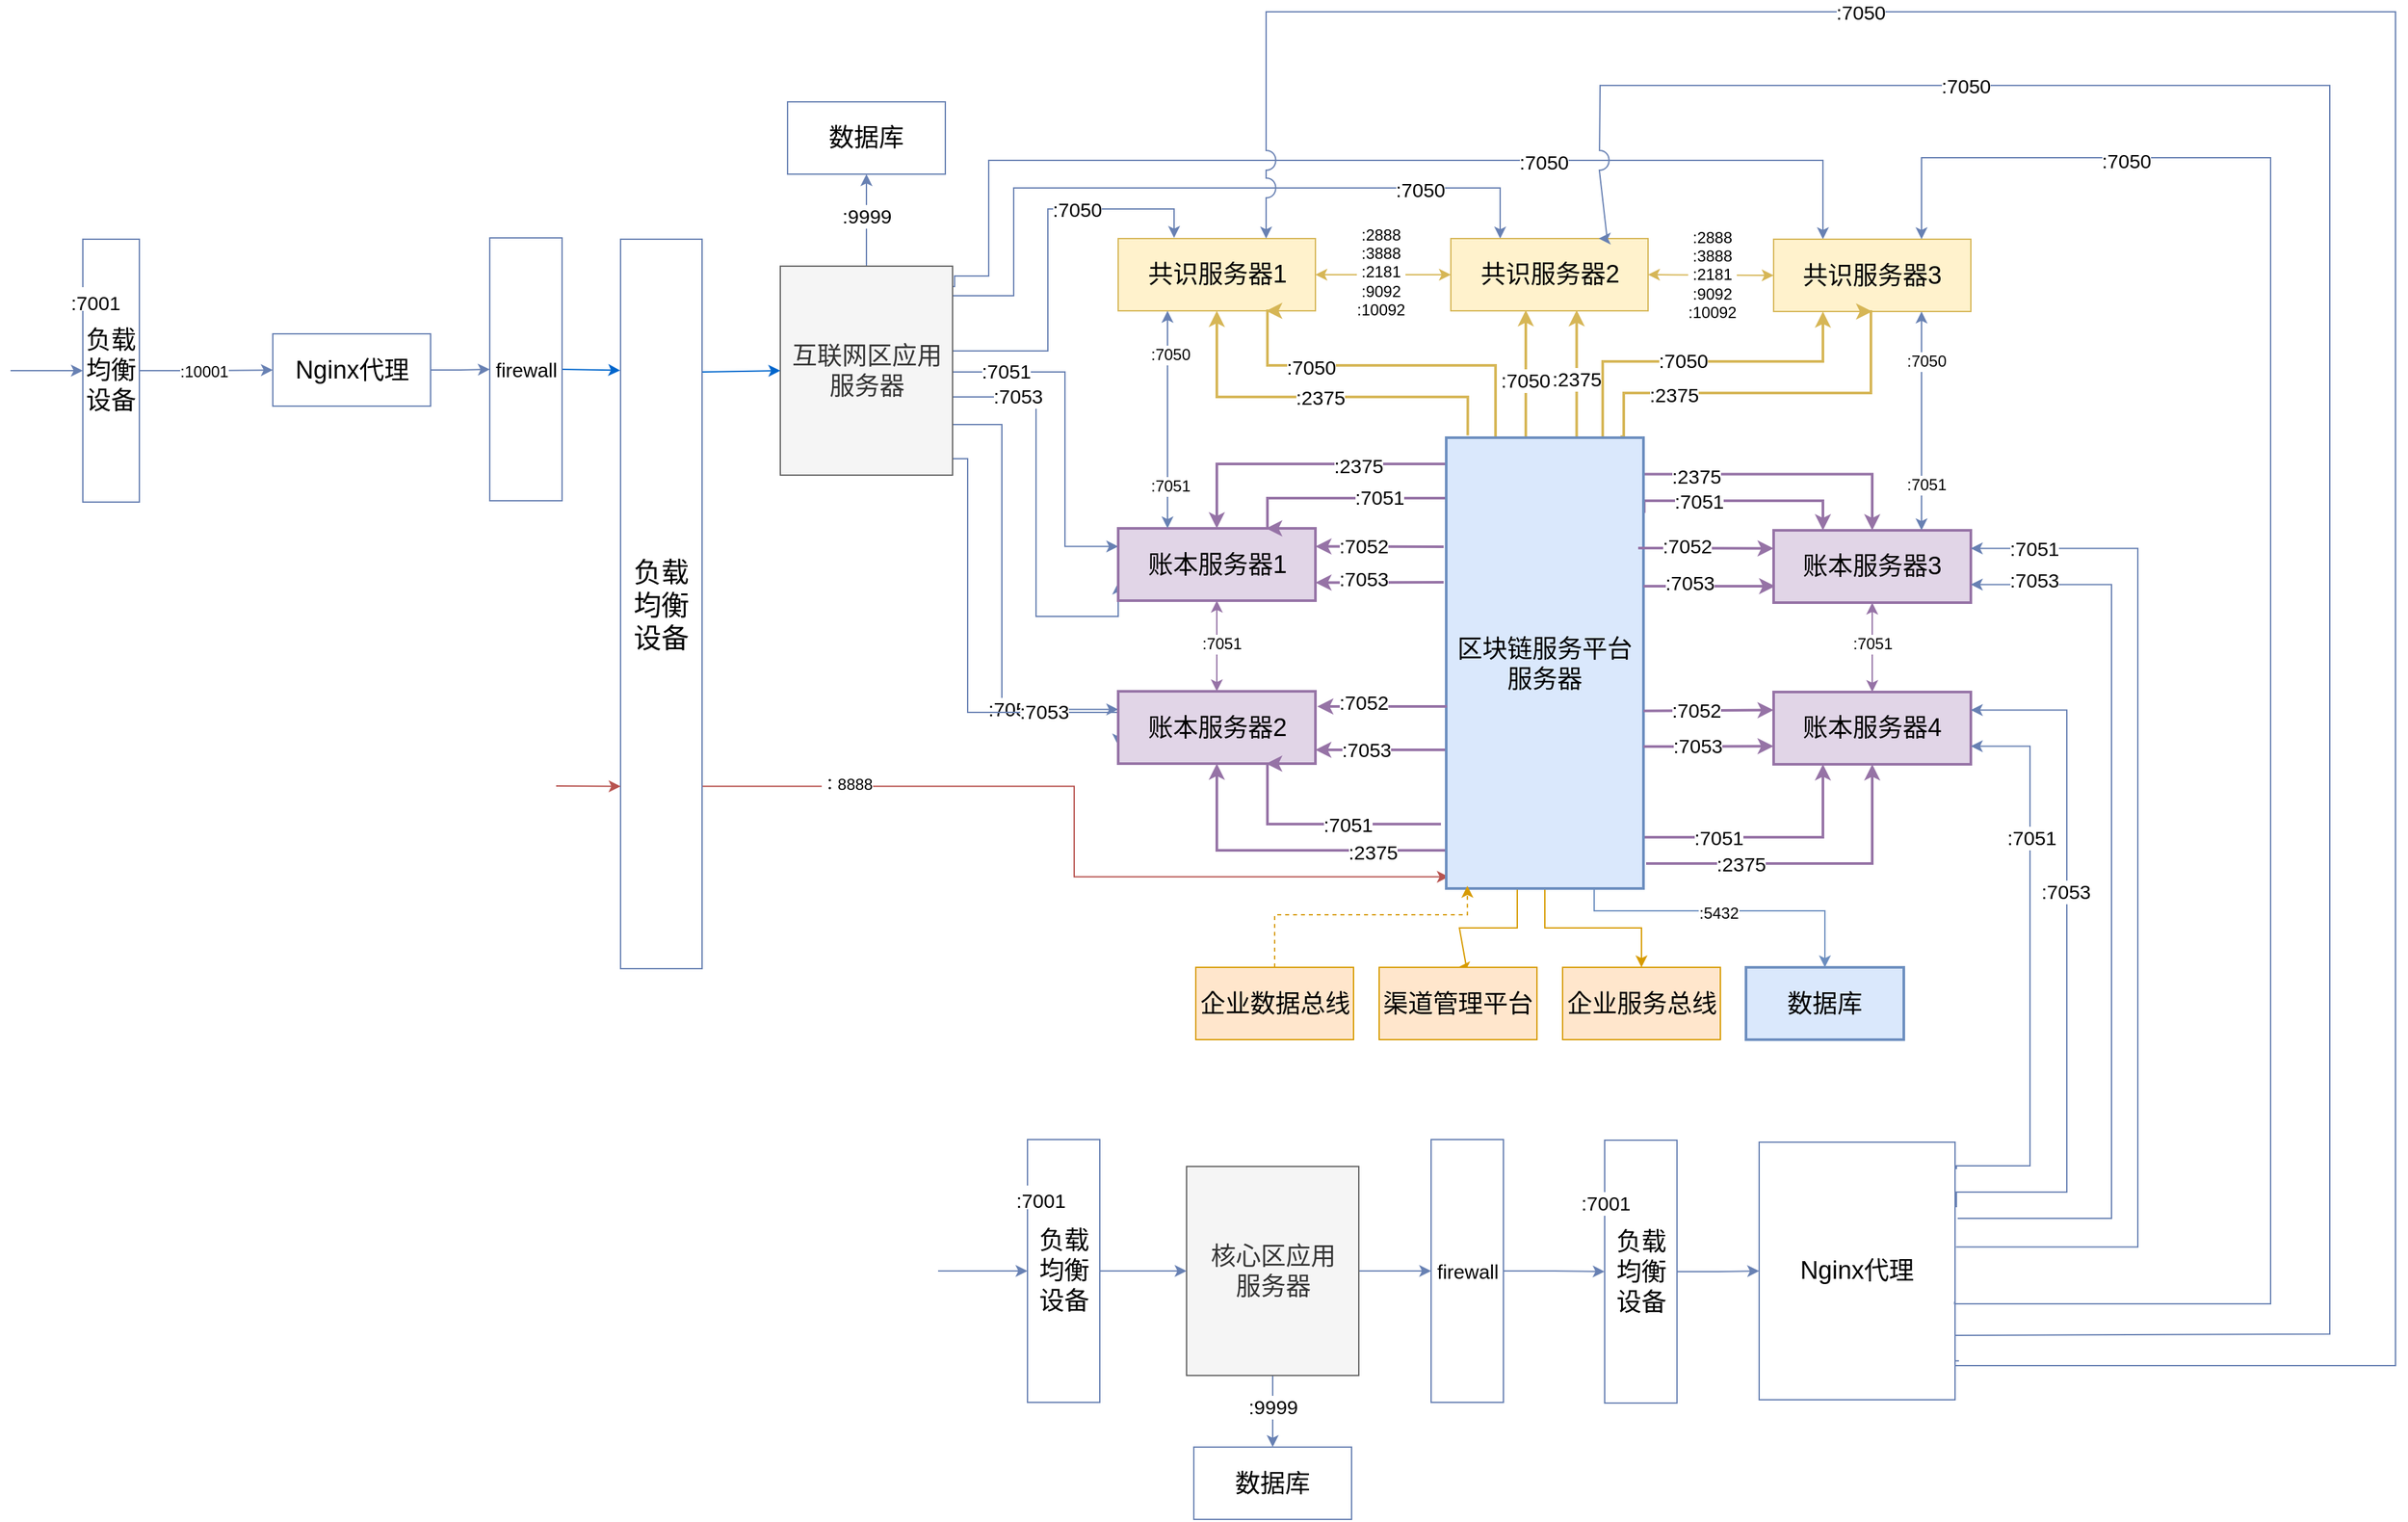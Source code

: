 <mxfile version="11.3.1" type="github" pages="1"><diagram id="IZBP0mqrMQUnNwASLiVP" name="Page-1"><mxGraphModel dx="1096" dy="593" grid="0" gridSize="10" guides="1" tooltips="1" connect="1" arrows="1" fold="1" page="1" pageScale="1" pageWidth="3300" pageHeight="4681" math="0" shadow="0"><root><mxCell id="0"/><mxCell id="1" parent="0"/><mxCell id="gY8Zco-nnhK0H6aGIAgo-261" style="edgeStyle=orthogonalEdgeStyle;rounded=0;jumpStyle=arc;jumpSize=15;orthogonalLoop=1;jettySize=auto;html=1;exitX=1;exitY=0.75;exitDx=0;exitDy=0;entryX=0.013;entryY=0.974;entryDx=0;entryDy=0;entryPerimeter=0;strokeColor=#b85450;fillColor=#f8cecc;" parent="1" source="gY8Zco-nnhK0H6aGIAgo-136" target="gY8Zco-nnhK0H6aGIAgo-204" edge="1"><mxGeometry relative="1" as="geometry"/></mxCell><mxCell id="gY8Zco-nnhK0H6aGIAgo-262" value="：8888" style="text;html=1;resizable=0;points=[];align=center;verticalAlign=middle;labelBackgroundColor=#ffffff;" parent="gY8Zco-nnhK0H6aGIAgo-261" vertex="1" connectable="0"><mxGeometry x="-0.654" y="2" relative="1" as="geometry"><mxPoint as="offset"/></mxGeometry></mxCell><mxCell id="gY8Zco-nnhK0H6aGIAgo-136" value="负载均衡设备" style="rounded=0;whiteSpace=wrap;html=1;labelBackgroundColor=none;strokeColor=#6881B3;fillColor=none;fontSize=21;align=center;" parent="1" vertex="1"><mxGeometry x="914" y="2293" width="62" height="555" as="geometry"/></mxCell><mxCell id="gY8Zco-nnhK0H6aGIAgo-137" value="负载均衡设备" style="rounded=0;whiteSpace=wrap;html=1;labelBackgroundColor=none;strokeColor=#6881B3;fillColor=none;fontSize=19;align=center;" parent="1" vertex="1"><mxGeometry x="1662.5" y="2978.5" width="55" height="200" as="geometry"/></mxCell><mxCell id="gY8Zco-nnhK0H6aGIAgo-138" style="edgeStyle=orthogonalEdgeStyle;rounded=0;orthogonalLoop=1;jettySize=auto;html=1;exitX=1;exitY=0.5;exitDx=0;exitDy=0;entryX=0;entryY=0.5;entryDx=0;entryDy=0;strokeColor=#6881B3;fontSize=19;" parent="1" source="gY8Zco-nnhK0H6aGIAgo-140" target="gY8Zco-nnhK0H6aGIAgo-143" edge="1"><mxGeometry relative="1" as="geometry"/></mxCell><mxCell id="gY8Zco-nnhK0H6aGIAgo-139" value=":10001" style="text;html=1;resizable=0;points=[];align=center;verticalAlign=middle;labelBackgroundColor=#ffffff;fontSize=12;" parent="gY8Zco-nnhK0H6aGIAgo-138" vertex="1" connectable="0"><mxGeometry x="-0.365" relative="1" as="geometry"><mxPoint x="16.5" y="0.5" as="offset"/></mxGeometry></mxCell><mxCell id="gY8Zco-nnhK0H6aGIAgo-140" value="负载均衡设备" style="rounded=0;whiteSpace=wrap;html=1;labelBackgroundColor=none;strokeColor=#6881B3;fillColor=none;fontSize=19;align=center;" parent="1" vertex="1"><mxGeometry x="505" y="2293" width="43" height="200" as="geometry"/></mxCell><mxCell id="gY8Zco-nnhK0H6aGIAgo-141" value="" style="endArrow=classic;html=1;strokeColor=#6881B3;fontSize=19;entryX=0;entryY=0.5;entryDx=0;entryDy=0;" parent="1" target="gY8Zco-nnhK0H6aGIAgo-140" edge="1"><mxGeometry width="50" height="50" relative="1" as="geometry"><mxPoint x="450" y="2393" as="sourcePoint"/><mxPoint x="433.5" y="2368" as="targetPoint"/></mxGeometry></mxCell><mxCell id="gY8Zco-nnhK0H6aGIAgo-142" style="edgeStyle=orthogonalEdgeStyle;rounded=0;orthogonalLoop=1;jettySize=auto;html=1;exitX=1;exitY=0.5;exitDx=0;exitDy=0;entryX=0;entryY=0.5;entryDx=0;entryDy=0;strokeColor=#6881B3;fontSize=15;" parent="1" source="gY8Zco-nnhK0H6aGIAgo-143" target="gY8Zco-nnhK0H6aGIAgo-145" edge="1"><mxGeometry relative="1" as="geometry"/></mxCell><mxCell id="gY8Zco-nnhK0H6aGIAgo-143" value="Nginx代理" style="rounded=0;whiteSpace=wrap;html=1;labelBackgroundColor=none;strokeColor=#6881B3;fillColor=none;fontSize=19;align=center;" parent="1" vertex="1"><mxGeometry x="649.5" y="2365" width="120" height="55" as="geometry"/></mxCell><mxCell id="gY8Zco-nnhK0H6aGIAgo-144" style="edgeStyle=orthogonalEdgeStyle;rounded=0;comic=0;jumpStyle=arc;jumpSize=15;orthogonalLoop=1;jettySize=auto;html=1;exitX=1;exitY=0.5;exitDx=0;exitDy=0;entryX=-0.005;entryY=0.18;entryDx=0;entryDy=0;entryPerimeter=0;strokeColor=#0066CC;strokeWidth=1;fontSize=15;" parent="1" source="gY8Zco-nnhK0H6aGIAgo-145" target="gY8Zco-nnhK0H6aGIAgo-136" edge="1"><mxGeometry relative="1" as="geometry"/></mxCell><mxCell id="gY8Zco-nnhK0H6aGIAgo-145" value="firewall" style="rounded=0;whiteSpace=wrap;html=1;labelBackgroundColor=none;strokeColor=#6881B3;fillColor=none;fontSize=15;align=center;" parent="1" vertex="1"><mxGeometry x="814.5" y="2292" width="55" height="200" as="geometry"/></mxCell><mxCell id="gY8Zco-nnhK0H6aGIAgo-146" style="edgeStyle=orthogonalEdgeStyle;rounded=0;orthogonalLoop=1;jettySize=auto;html=1;exitX=0.5;exitY=0;exitDx=0;exitDy=0;entryX=0.5;entryY=1;entryDx=0;entryDy=0;strokeColor=#6881B3;fontSize=15;" parent="1" source="gY8Zco-nnhK0H6aGIAgo-162" target="gY8Zco-nnhK0H6aGIAgo-163" edge="1"><mxGeometry relative="1" as="geometry"/></mxCell><mxCell id="gY8Zco-nnhK0H6aGIAgo-147" value=":9999" style="text;html=1;resizable=0;points=[];align=center;verticalAlign=middle;labelBackgroundColor=#ffffff;fontSize=15;" parent="gY8Zco-nnhK0H6aGIAgo-146" vertex="1" connectable="0"><mxGeometry x="0.102" relative="1" as="geometry"><mxPoint as="offset"/></mxGeometry></mxCell><mxCell id="gY8Zco-nnhK0H6aGIAgo-148" style="edgeStyle=orthogonalEdgeStyle;rounded=0;orthogonalLoop=1;jettySize=auto;html=1;exitX=1;exitY=0.25;exitDx=0;exitDy=0;entryX=0.25;entryY=0;entryDx=0;entryDy=0;strokeColor=#6881B3;fontSize=15;" parent="1" source="gY8Zco-nnhK0H6aGIAgo-162" target="gY8Zco-nnhK0H6aGIAgo-166" edge="1"><mxGeometry relative="1" as="geometry"><Array as="points"><mxPoint x="1166" y="2329"/><mxPoint x="1168" y="2329"/><mxPoint x="1168" y="2321"/><mxPoint x="1194" y="2321"/><mxPoint x="1194" y="2233"/><mxPoint x="1828" y="2233"/></Array></mxGeometry></mxCell><mxCell id="gY8Zco-nnhK0H6aGIAgo-149" value=":7050" style="text;html=1;resizable=0;points=[];align=center;verticalAlign=middle;labelBackgroundColor=#ffffff;fontSize=15;" parent="gY8Zco-nnhK0H6aGIAgo-148" vertex="1" connectable="0"><mxGeometry x="0.444" y="-1" relative="1" as="geometry"><mxPoint x="-38.5" as="offset"/></mxGeometry></mxCell><mxCell id="gY8Zco-nnhK0H6aGIAgo-150" style="edgeStyle=orthogonalEdgeStyle;rounded=0;orthogonalLoop=1;jettySize=auto;html=1;exitX=1;exitY=0.25;exitDx=0;exitDy=0;entryX=0.25;entryY=0;entryDx=0;entryDy=0;strokeColor=#6881B3;fontSize=15;" parent="1" source="gY8Zco-nnhK0H6aGIAgo-162" target="gY8Zco-nnhK0H6aGIAgo-165" edge="1"><mxGeometry relative="1" as="geometry"><Array as="points"><mxPoint x="1167" y="2336"/><mxPoint x="1213" y="2336"/><mxPoint x="1213" y="2254"/><mxPoint x="1583" y="2254"/></Array></mxGeometry></mxCell><mxCell id="gY8Zco-nnhK0H6aGIAgo-151" value=":7050" style="text;html=1;resizable=0;points=[];align=center;verticalAlign=middle;labelBackgroundColor=#ffffff;fontSize=15;" parent="gY8Zco-nnhK0H6aGIAgo-150" vertex="1" connectable="0"><mxGeometry x="0.639" y="-1" relative="1" as="geometry"><mxPoint as="offset"/></mxGeometry></mxCell><mxCell id="gY8Zco-nnhK0H6aGIAgo-152" style="edgeStyle=orthogonalEdgeStyle;rounded=0;orthogonalLoop=1;jettySize=auto;html=1;exitX=1;exitY=0.25;exitDx=0;exitDy=0;strokeColor=#6881B3;fontSize=15;" parent="1" source="gY8Zco-nnhK0H6aGIAgo-162" edge="1"><mxGeometry relative="1" as="geometry"><Array as="points"><mxPoint x="1167" y="2378"/><mxPoint x="1239" y="2378"/><mxPoint x="1239" y="2270"/><mxPoint x="1335" y="2270"/></Array><mxPoint x="1335" y="2292" as="targetPoint"/></mxGeometry></mxCell><mxCell id="gY8Zco-nnhK0H6aGIAgo-153" value=":7050" style="text;html=1;resizable=0;points=[];align=center;verticalAlign=middle;labelBackgroundColor=#ffffff;fontSize=15;" parent="gY8Zco-nnhK0H6aGIAgo-152" vertex="1" connectable="0"><mxGeometry x="0.4" relative="1" as="geometry"><mxPoint as="offset"/></mxGeometry></mxCell><mxCell id="gY8Zco-nnhK0H6aGIAgo-154" style="edgeStyle=orthogonalEdgeStyle;rounded=0;orthogonalLoop=1;jettySize=auto;html=1;exitX=1;exitY=0.5;exitDx=0;exitDy=0;entryX=0;entryY=0.25;entryDx=0;entryDy=0;strokeColor=#6881B3;fontSize=15;" parent="1" source="gY8Zco-nnhK0H6aGIAgo-162" target="gY8Zco-nnhK0H6aGIAgo-167" edge="1"><mxGeometry relative="1" as="geometry"><Array as="points"><mxPoint x="1252" y="2394"/><mxPoint x="1252" y="2526"/></Array></mxGeometry></mxCell><mxCell id="gY8Zco-nnhK0H6aGIAgo-155" value=":7051" style="text;html=1;resizable=0;points=[];align=center;verticalAlign=middle;labelBackgroundColor=#ffffff;fontSize=15;" parent="gY8Zco-nnhK0H6aGIAgo-154" vertex="1" connectable="0"><mxGeometry x="-0.683" y="1" relative="1" as="geometry"><mxPoint as="offset"/></mxGeometry></mxCell><mxCell id="gY8Zco-nnhK0H6aGIAgo-156" style="edgeStyle=orthogonalEdgeStyle;rounded=0;orthogonalLoop=1;jettySize=auto;html=1;exitX=1;exitY=0.75;exitDx=0;exitDy=0;entryX=0;entryY=0.75;entryDx=0;entryDy=0;strokeColor=#6881B3;fontSize=15;" parent="1" source="gY8Zco-nnhK0H6aGIAgo-162" target="gY8Zco-nnhK0H6aGIAgo-167" edge="1"><mxGeometry relative="1" as="geometry"><Array as="points"><mxPoint x="1167" y="2413"/><mxPoint x="1230" y="2413"/><mxPoint x="1230" y="2580"/></Array></mxGeometry></mxCell><mxCell id="gY8Zco-nnhK0H6aGIAgo-157" value=":7053" style="text;html=1;resizable=0;points=[];align=center;verticalAlign=middle;labelBackgroundColor=#ffffff;fontSize=15;" parent="gY8Zco-nnhK0H6aGIAgo-156" vertex="1" connectable="0"><mxGeometry x="-0.641" y="1" relative="1" as="geometry"><mxPoint x="8" as="offset"/></mxGeometry></mxCell><mxCell id="gY8Zco-nnhK0H6aGIAgo-158" style="edgeStyle=orthogonalEdgeStyle;rounded=0;orthogonalLoop=1;jettySize=auto;html=1;exitX=1;exitY=0.75;exitDx=0;exitDy=0;entryX=0;entryY=0.25;entryDx=0;entryDy=0;strokeColor=#6881B3;fontSize=15;" parent="1" source="gY8Zco-nnhK0H6aGIAgo-162" target="gY8Zco-nnhK0H6aGIAgo-168" edge="1"><mxGeometry relative="1" as="geometry"><Array as="points"><mxPoint x="1166" y="2434"/><mxPoint x="1204" y="2434"/><mxPoint x="1204" y="2650"/></Array></mxGeometry></mxCell><mxCell id="gY8Zco-nnhK0H6aGIAgo-159" value=":7051" style="text;html=1;resizable=0;points=[];align=center;verticalAlign=middle;labelBackgroundColor=#ffffff;fontSize=15;" parent="gY8Zco-nnhK0H6aGIAgo-158" vertex="1" connectable="0"><mxGeometry x="0.529" y="1" relative="1" as="geometry"><mxPoint as="offset"/></mxGeometry></mxCell><mxCell id="gY8Zco-nnhK0H6aGIAgo-160" style="edgeStyle=orthogonalEdgeStyle;rounded=0;orthogonalLoop=1;jettySize=auto;html=1;exitX=1;exitY=0.75;exitDx=0;exitDy=0;entryX=0;entryY=0.75;entryDx=0;entryDy=0;strokeColor=#6881B3;fontSize=15;" parent="1" source="gY8Zco-nnhK0H6aGIAgo-162" target="gY8Zco-nnhK0H6aGIAgo-168" edge="1"><mxGeometry relative="1" as="geometry"><Array as="points"><mxPoint x="1167" y="2460"/><mxPoint x="1178" y="2460"/><mxPoint x="1178" y="2653"/></Array></mxGeometry></mxCell><mxCell id="gY8Zco-nnhK0H6aGIAgo-161" value=":7053" style="text;html=1;resizable=0;points=[];align=center;verticalAlign=middle;labelBackgroundColor=#ffffff;fontSize=15;" parent="gY8Zco-nnhK0H6aGIAgo-160" vertex="1" connectable="0"><mxGeometry x="0.507" y="1" relative="1" as="geometry"><mxPoint x="9" as="offset"/></mxGeometry></mxCell><mxCell id="gY8Zco-nnhK0H6aGIAgo-162" value="互联网区应用服务器" style="rounded=0;whiteSpace=wrap;html=1;labelBackgroundColor=none;strokeColor=#666666;fillColor=#f5f5f5;fontSize=19;align=center;fontColor=#333333;" parent="1" vertex="1"><mxGeometry x="1035.5" y="2313.5" width="131" height="159" as="geometry"/></mxCell><mxCell id="gY8Zco-nnhK0H6aGIAgo-163" value="数据库" style="rounded=0;whiteSpace=wrap;html=1;labelBackgroundColor=none;strokeColor=#6881B3;fillColor=none;fontSize=19;align=center;" parent="1" vertex="1"><mxGeometry x="1041" y="2188.5" width="120" height="55" as="geometry"/></mxCell><mxCell id="gY8Zco-nnhK0H6aGIAgo-164" value="共识服务器1" style="rounded=0;whiteSpace=wrap;html=1;labelBackgroundColor=none;strokeColor=#d6b656;fillColor=#fff2cc;fontSize=19;align=center;" parent="1" vertex="1"><mxGeometry x="1292.5" y="2292.5" width="150" height="55" as="geometry"/></mxCell><mxCell id="gY8Zco-nnhK0H6aGIAgo-165" value="共识服务器2" style="rounded=0;whiteSpace=wrap;html=1;labelBackgroundColor=none;strokeColor=#d6b656;fillColor=#fff2cc;fontSize=19;align=center;" parent="1" vertex="1"><mxGeometry x="1545.5" y="2292.5" width="150" height="55" as="geometry"/></mxCell><mxCell id="gY8Zco-nnhK0H6aGIAgo-166" value="共识服务器3" style="rounded=0;whiteSpace=wrap;html=1;labelBackgroundColor=none;strokeColor=#d6b656;fillColor=#fff2cc;fontSize=19;align=center;" parent="1" vertex="1"><mxGeometry x="1791" y="2293" width="150" height="55" as="geometry"/></mxCell><mxCell id="gY8Zco-nnhK0H6aGIAgo-167" value="账本服务器1" style="rounded=0;whiteSpace=wrap;html=1;labelBackgroundColor=none;strokeColor=#9673a6;fillColor=#e1d5e7;fontSize=19;align=center;strokeWidth=2;" parent="1" vertex="1"><mxGeometry x="1292.5" y="2513" width="150" height="55" as="geometry"/></mxCell><mxCell id="gY8Zco-nnhK0H6aGIAgo-168" value="账本服务器2" style="rounded=0;whiteSpace=wrap;html=1;labelBackgroundColor=none;strokeColor=#9673a6;fillColor=#e1d5e7;fontSize=19;align=center;strokeWidth=2;" parent="1" vertex="1"><mxGeometry x="1292.5" y="2637" width="150" height="55" as="geometry"/></mxCell><mxCell id="gY8Zco-nnhK0H6aGIAgo-169" value="账本服务器3" style="rounded=0;whiteSpace=wrap;html=1;labelBackgroundColor=none;strokeColor=#9673a6;fillColor=#e1d5e7;fontSize=19;align=center;strokeWidth=2;" parent="1" vertex="1"><mxGeometry x="1791" y="2514.5" width="150" height="55" as="geometry"/></mxCell><mxCell id="gY8Zco-nnhK0H6aGIAgo-170" value="账本服务器4" style="rounded=0;whiteSpace=wrap;html=1;labelBackgroundColor=none;strokeColor=#9673a6;fillColor=#e1d5e7;fontSize=19;align=center;strokeWidth=2;" parent="1" vertex="1"><mxGeometry x="1791" y="2637.5" width="150" height="55" as="geometry"/></mxCell><mxCell id="gY8Zco-nnhK0H6aGIAgo-171" style="edgeStyle=orthogonalEdgeStyle;rounded=0;orthogonalLoop=1;jettySize=auto;html=1;entryX=0.5;entryY=0;entryDx=0;entryDy=0;strokeColor=#9673a6;fontSize=15;strokeWidth=2;fillColor=#e1d5e7;" parent="1" source="gY8Zco-nnhK0H6aGIAgo-204" target="gY8Zco-nnhK0H6aGIAgo-167" edge="1"><mxGeometry relative="1" as="geometry"><mxPoint x="1541" y="2488" as="sourcePoint"/><Array as="points"><mxPoint x="1368" y="2464"/></Array></mxGeometry></mxCell><mxCell id="gY8Zco-nnhK0H6aGIAgo-172" value=":2375" style="text;html=1;resizable=0;points=[];align=center;verticalAlign=middle;labelBackgroundColor=#ffffff;fontSize=15;" parent="gY8Zco-nnhK0H6aGIAgo-171" vertex="1" connectable="0"><mxGeometry x="-0.169" y="-1" relative="1" as="geometry"><mxPoint x="25.5" y="1.5" as="offset"/></mxGeometry></mxCell><mxCell id="gY8Zco-nnhK0H6aGIAgo-173" style="edgeStyle=orthogonalEdgeStyle;rounded=0;orthogonalLoop=1;jettySize=auto;html=1;exitX=0.004;exitY=0.191;exitDx=0;exitDy=0;entryX=0.75;entryY=0;entryDx=0;entryDy=0;strokeColor=#9673a6;fontSize=15;exitPerimeter=0;strokeWidth=2;fillColor=#e1d5e7;" parent="1" source="gY8Zco-nnhK0H6aGIAgo-204" target="gY8Zco-nnhK0H6aGIAgo-167" edge="1"><mxGeometry relative="1" as="geometry"><Array as="points"><mxPoint x="1542" y="2490"/><mxPoint x="1406" y="2490"/></Array></mxGeometry></mxCell><mxCell id="gY8Zco-nnhK0H6aGIAgo-174" value=":7051" style="text;html=1;resizable=0;points=[];align=center;verticalAlign=middle;labelBackgroundColor=#ffffff;fontSize=15;" parent="gY8Zco-nnhK0H6aGIAgo-173" vertex="1" connectable="0"><mxGeometry x="-0.207" y="-1" relative="1" as="geometry"><mxPoint as="offset"/></mxGeometry></mxCell><mxCell id="gY8Zco-nnhK0H6aGIAgo-175" style="edgeStyle=orthogonalEdgeStyle;rounded=0;orthogonalLoop=1;jettySize=auto;html=1;entryX=0.5;entryY=1;entryDx=0;entryDy=0;strokeColor=#9673a6;fontSize=15;exitX=0.004;exitY=0.939;exitDx=0;exitDy=0;exitPerimeter=0;strokeWidth=2;fillColor=#e1d5e7;" parent="1" source="gY8Zco-nnhK0H6aGIAgo-204" target="gY8Zco-nnhK0H6aGIAgo-168" edge="1"><mxGeometry relative="1" as="geometry"><Array as="points"><mxPoint x="1542" y="2758"/><mxPoint x="1368" y="2758"/></Array></mxGeometry></mxCell><mxCell id="gY8Zco-nnhK0H6aGIAgo-176" value=":2375" style="text;html=1;resizable=0;points=[];align=center;verticalAlign=middle;labelBackgroundColor=#ffffff;fontSize=15;" parent="gY8Zco-nnhK0H6aGIAgo-175" vertex="1" connectable="0"><mxGeometry x="-0.401" y="1" relative="1" as="geometry"><mxPoint x="10" as="offset"/></mxGeometry></mxCell><mxCell id="gY8Zco-nnhK0H6aGIAgo-177" style="edgeStyle=orthogonalEdgeStyle;rounded=0;orthogonalLoop=1;jettySize=auto;html=1;entryX=0.75;entryY=1;entryDx=0;entryDy=0;strokeColor=#9673a6;fontSize=15;strokeWidth=2;exitX=-0.027;exitY=0.857;exitDx=0;exitDy=0;exitPerimeter=0;fillColor=#e1d5e7;" parent="1" source="gY8Zco-nnhK0H6aGIAgo-204" target="gY8Zco-nnhK0H6aGIAgo-168" edge="1"><mxGeometry relative="1" as="geometry"><mxPoint x="1541" y="2706" as="sourcePoint"/><Array as="points"><mxPoint x="1406" y="2738"/></Array></mxGeometry></mxCell><mxCell id="gY8Zco-nnhK0H6aGIAgo-178" value=":7051" style="text;html=1;resizable=0;points=[];align=center;verticalAlign=middle;labelBackgroundColor=#ffffff;fontSize=15;" parent="gY8Zco-nnhK0H6aGIAgo-177" vertex="1" connectable="0"><mxGeometry x="-0.136" relative="1" as="geometry"><mxPoint x="6" as="offset"/></mxGeometry></mxCell><mxCell id="gY8Zco-nnhK0H6aGIAgo-179" style="edgeStyle=orthogonalEdgeStyle;rounded=0;orthogonalLoop=1;jettySize=auto;html=1;exitX=0.994;exitY=0.081;exitDx=0;exitDy=0;entryX=0.5;entryY=0;entryDx=0;entryDy=0;strokeColor=#9673a6;fontSize=15;exitPerimeter=0;strokeWidth=2;fillColor=#e1d5e7;" parent="1" source="gY8Zco-nnhK0H6aGIAgo-204" target="gY8Zco-nnhK0H6aGIAgo-169" edge="1"><mxGeometry relative="1" as="geometry"><Array as="points"><mxPoint x="1866" y="2472"/></Array></mxGeometry></mxCell><mxCell id="gY8Zco-nnhK0H6aGIAgo-180" value=":2375" style="text;html=1;resizable=0;points=[];align=center;verticalAlign=middle;labelBackgroundColor=#ffffff;fontSize=15;" parent="gY8Zco-nnhK0H6aGIAgo-179" vertex="1" connectable="0"><mxGeometry x="-0.615" y="-1" relative="1" as="geometry"><mxPoint x="-1.5" y="-0.5" as="offset"/></mxGeometry></mxCell><mxCell id="gY8Zco-nnhK0H6aGIAgo-181" style="edgeStyle=orthogonalEdgeStyle;rounded=0;orthogonalLoop=1;jettySize=auto;html=1;exitX=1.004;exitY=0.167;exitDx=0;exitDy=0;entryX=0.25;entryY=0;entryDx=0;entryDy=0;strokeColor=#9673a6;fontSize=15;exitPerimeter=0;strokeWidth=2;fillColor=#e1d5e7;" parent="1" source="gY8Zco-nnhK0H6aGIAgo-204" target="gY8Zco-nnhK0H6aGIAgo-169" edge="1"><mxGeometry relative="1" as="geometry"><Array as="points"><mxPoint x="1692" y="2492"/><mxPoint x="1828" y="2492"/></Array></mxGeometry></mxCell><mxCell id="gY8Zco-nnhK0H6aGIAgo-182" value=":7051" style="text;html=1;resizable=0;points=[];align=center;verticalAlign=middle;labelBackgroundColor=#ffffff;fontSize=15;" parent="gY8Zco-nnhK0H6aGIAgo-181" vertex="1" connectable="0"><mxGeometry x="-0.583" relative="1" as="geometry"><mxPoint x="15.5" as="offset"/></mxGeometry></mxCell><mxCell id="gY8Zco-nnhK0H6aGIAgo-183" style="edgeStyle=orthogonalEdgeStyle;rounded=0;orthogonalLoop=1;jettySize=auto;html=1;entryX=0.5;entryY=1;entryDx=0;entryDy=0;strokeColor=#9673a6;fontSize=15;strokeWidth=2;fillColor=#e1d5e7;" parent="1" target="gY8Zco-nnhK0H6aGIAgo-170" edge="1"><mxGeometry relative="1" as="geometry"><Array as="points"><mxPoint x="1694" y="2768"/><mxPoint x="1866" y="2768"/></Array><mxPoint x="1694" y="2768" as="sourcePoint"/></mxGeometry></mxCell><mxCell id="gY8Zco-nnhK0H6aGIAgo-184" value=":2375" style="text;html=1;resizable=0;points=[];align=center;verticalAlign=middle;labelBackgroundColor=#ffffff;fontSize=15;" parent="gY8Zco-nnhK0H6aGIAgo-183" vertex="1" connectable="0"><mxGeometry x="-0.656" relative="1" as="geometry"><mxPoint x="29" as="offset"/></mxGeometry></mxCell><mxCell id="gY8Zco-nnhK0H6aGIAgo-185" style="edgeStyle=orthogonalEdgeStyle;rounded=0;orthogonalLoop=1;jettySize=auto;html=1;entryX=0.25;entryY=1;entryDx=0;entryDy=0;strokeColor=#9673a6;fontSize=15;strokeWidth=2;exitX=0.987;exitY=0.892;exitDx=0;exitDy=0;exitPerimeter=0;fillColor=#e1d5e7;" parent="1" source="gY8Zco-nnhK0H6aGIAgo-204" target="gY8Zco-nnhK0H6aGIAgo-170" edge="1"><mxGeometry relative="1" as="geometry"><Array as="points"><mxPoint x="1688" y="2750"/><mxPoint x="1688" y="2748"/><mxPoint x="1828" y="2748"/></Array><mxPoint x="1688" y="2714" as="sourcePoint"/></mxGeometry></mxCell><mxCell id="gY8Zco-nnhK0H6aGIAgo-186" value=":7051" style="text;html=1;resizable=0;points=[];align=center;verticalAlign=middle;labelBackgroundColor=#ffffff;fontSize=15;" parent="gY8Zco-nnhK0H6aGIAgo-185" vertex="1" connectable="0"><mxGeometry x="-0.63" relative="1" as="geometry"><mxPoint x="28" as="offset"/></mxGeometry></mxCell><mxCell id="gY8Zco-nnhK0H6aGIAgo-187" style="edgeStyle=orthogonalEdgeStyle;rounded=0;orthogonalLoop=1;jettySize=auto;html=1;exitX=0.109;exitY=-0.005;exitDx=0;exitDy=0;entryX=0.5;entryY=1;entryDx=0;entryDy=0;strokeColor=#d6b656;fontSize=15;exitPerimeter=0;strokeWidth=2;fillColor=#fff2cc;" parent="1" source="gY8Zco-nnhK0H6aGIAgo-204" target="gY8Zco-nnhK0H6aGIAgo-164" edge="1"><mxGeometry relative="1" as="geometry"><Array as="points"><mxPoint x="1558" y="2413"/><mxPoint x="1368" y="2413"/></Array></mxGeometry></mxCell><mxCell id="gY8Zco-nnhK0H6aGIAgo-188" value=":2375" style="text;html=1;resizable=0;points=[];align=center;verticalAlign=middle;labelBackgroundColor=#ffffff;fontSize=15;" parent="gY8Zco-nnhK0H6aGIAgo-187" vertex="1" connectable="0"><mxGeometry x="-0.005" relative="1" as="geometry"><mxPoint as="offset"/></mxGeometry></mxCell><mxCell id="gY8Zco-nnhK0H6aGIAgo-189" style="edgeStyle=orthogonalEdgeStyle;rounded=0;orthogonalLoop=1;jettySize=auto;html=1;exitX=0.25;exitY=0;exitDx=0;exitDy=0;entryX=0.75;entryY=1;entryDx=0;entryDy=0;strokeColor=#d6b656;fontSize=15;strokeWidth=2;fillColor=#fff2cc;" parent="1" source="gY8Zco-nnhK0H6aGIAgo-204" target="gY8Zco-nnhK0H6aGIAgo-164" edge="1"><mxGeometry relative="1" as="geometry"><Array as="points"><mxPoint x="1580" y="2389"/><mxPoint x="1406" y="2389"/></Array></mxGeometry></mxCell><mxCell id="gY8Zco-nnhK0H6aGIAgo-190" value=":7050" style="text;html=1;resizable=0;points=[];align=center;verticalAlign=middle;labelBackgroundColor=#ffffff;fontSize=15;" parent="gY8Zco-nnhK0H6aGIAgo-189" vertex="1" connectable="0"><mxGeometry x="0.441" y="1" relative="1" as="geometry"><mxPoint as="offset"/></mxGeometry></mxCell><mxCell id="gY8Zco-nnhK0H6aGIAgo-191" style="edgeStyle=orthogonalEdgeStyle;rounded=0;orthogonalLoop=1;jettySize=auto;html=1;exitX=0.5;exitY=0;exitDx=0;exitDy=0;entryX=0.38;entryY=0.991;entryDx=0;entryDy=0;entryPerimeter=0;strokeColor=#d6b656;fontSize=15;strokeWidth=2;fillColor=#fff2cc;" parent="1" source="gY8Zco-nnhK0H6aGIAgo-204" target="gY8Zco-nnhK0H6aGIAgo-165" edge="1"><mxGeometry relative="1" as="geometry"><Array as="points"><mxPoint x="1603" y="2464"/></Array></mxGeometry></mxCell><mxCell id="gY8Zco-nnhK0H6aGIAgo-192" value=":7050" style="text;html=1;resizable=0;points=[];align=center;verticalAlign=middle;labelBackgroundColor=#ffffff;fontSize=15;" parent="gY8Zco-nnhK0H6aGIAgo-191" vertex="1" connectable="0"><mxGeometry x="0.304" y="1" relative="1" as="geometry"><mxPoint as="offset"/></mxGeometry></mxCell><mxCell id="gY8Zco-nnhK0H6aGIAgo-193" style="edgeStyle=orthogonalEdgeStyle;rounded=0;orthogonalLoop=1;jettySize=auto;html=1;exitX=0.5;exitY=0;exitDx=0;exitDy=0;entryX=0.638;entryY=0.991;entryDx=0;entryDy=0;entryPerimeter=0;strokeColor=#d6b656;fontSize=15;strokeWidth=2;fillColor=#fff2cc;" parent="1" source="gY8Zco-nnhK0H6aGIAgo-204" target="gY8Zco-nnhK0H6aGIAgo-165" edge="1"><mxGeometry relative="1" as="geometry"><Array as="points"><mxPoint x="1641" y="2464"/></Array></mxGeometry></mxCell><mxCell id="gY8Zco-nnhK0H6aGIAgo-194" value=":2375" style="text;html=1;resizable=0;points=[];align=center;verticalAlign=middle;labelBackgroundColor=#ffffff;fontSize=15;" parent="gY8Zco-nnhK0H6aGIAgo-193" vertex="1" connectable="0"><mxGeometry x="0.333" relative="1" as="geometry"><mxPoint y="-2" as="offset"/></mxGeometry></mxCell><mxCell id="gY8Zco-nnhK0H6aGIAgo-195" style="edgeStyle=orthogonalEdgeStyle;rounded=0;orthogonalLoop=1;jettySize=auto;html=1;exitX=0.89;exitY=-0.005;exitDx=0;exitDy=0;entryX=0.5;entryY=1;entryDx=0;entryDy=0;strokeColor=#d6b656;fontSize=15;exitPerimeter=0;strokeWidth=2;fillColor=#fff2cc;" parent="1" source="gY8Zco-nnhK0H6aGIAgo-204" target="gY8Zco-nnhK0H6aGIAgo-166" edge="1"><mxGeometry relative="1" as="geometry"><Array as="points"><mxPoint x="1675" y="2464"/><mxPoint x="1677" y="2464"/><mxPoint x="1677" y="2410"/><mxPoint x="1865" y="2410"/></Array></mxGeometry></mxCell><mxCell id="gY8Zco-nnhK0H6aGIAgo-196" value=":2375" style="text;html=1;resizable=0;points=[];align=center;verticalAlign=middle;labelBackgroundColor=#ffffff;fontSize=15;" parent="gY8Zco-nnhK0H6aGIAgo-195" vertex="1" connectable="0"><mxGeometry x="-0.33" y="-1" relative="1" as="geometry"><mxPoint x="5" as="offset"/></mxGeometry></mxCell><mxCell id="gY8Zco-nnhK0H6aGIAgo-197" style="edgeStyle=orthogonalEdgeStyle;rounded=0;orthogonalLoop=1;jettySize=auto;html=1;exitX=0.75;exitY=0;exitDx=0;exitDy=0;entryX=0.25;entryY=1;entryDx=0;entryDy=0;strokeColor=#d6b656;fontSize=15;strokeWidth=2;fillColor=#fff2cc;" parent="1" source="gY8Zco-nnhK0H6aGIAgo-204" target="gY8Zco-nnhK0H6aGIAgo-166" edge="1"><mxGeometry relative="1" as="geometry"><Array as="points"><mxPoint x="1661" y="2464"/><mxPoint x="1661" y="2386"/><mxPoint x="1828" y="2386"/></Array></mxGeometry></mxCell><mxCell id="gY8Zco-nnhK0H6aGIAgo-198" value=":7050" style="text;html=1;resizable=0;points=[];align=center;verticalAlign=middle;labelBackgroundColor=#ffffff;fontSize=15;" parent="gY8Zco-nnhK0H6aGIAgo-197" vertex="1" connectable="0"><mxGeometry x="0.064" y="1" relative="1" as="geometry"><mxPoint as="offset"/></mxGeometry></mxCell><mxCell id="gY8Zco-nnhK0H6aGIAgo-259" style="edgeStyle=orthogonalEdgeStyle;rounded=0;jumpStyle=arc;jumpSize=15;orthogonalLoop=1;jettySize=auto;html=1;exitX=0.5;exitY=1;exitDx=0;exitDy=0;entryX=0.5;entryY=0;entryDx=0;entryDy=0;strokeColor=#d79b00;fillColor=#ffe6cc;" parent="1" source="gY8Zco-nnhK0H6aGIAgo-204" target="gY8Zco-nnhK0H6aGIAgo-224" edge="1"><mxGeometry relative="1" as="geometry"/></mxCell><mxCell id="gY8Zco-nnhK0H6aGIAgo-260" style="edgeStyle=orthogonalEdgeStyle;rounded=0;jumpStyle=arc;jumpSize=15;orthogonalLoop=1;jettySize=auto;html=1;exitX=0.75;exitY=1;exitDx=0;exitDy=0;strokeColor=#6c8ebf;fillColor=#dae8fc;" parent="1" source="gY8Zco-nnhK0H6aGIAgo-204" target="gY8Zco-nnhK0H6aGIAgo-221" edge="1"><mxGeometry relative="1" as="geometry"><Array as="points"><mxPoint x="1654" y="2804"/><mxPoint x="1830" y="2804"/></Array></mxGeometry></mxCell><mxCell id="gY8Zco-nnhK0H6aGIAgo-280" value=":5432" style="text;html=1;resizable=0;points=[];align=center;verticalAlign=middle;labelBackgroundColor=#ffffff;" parent="gY8Zco-nnhK0H6aGIAgo-260" vertex="1" connectable="0"><mxGeometry x="-0.051" y="-2" relative="1" as="geometry"><mxPoint as="offset"/></mxGeometry></mxCell><mxCell id="gY8Zco-nnhK0H6aGIAgo-279" style="edgeStyle=orthogonalEdgeStyle;rounded=0;jumpStyle=arc;jumpSize=15;orthogonalLoop=1;jettySize=auto;html=1;exitX=0.413;exitY=1;exitDx=0;exitDy=0;entryX=0.5;entryY=0;entryDx=0;entryDy=0;strokeColor=#d79b00;exitPerimeter=0;fillColor=#ffe6cc;" parent="1" source="gY8Zco-nnhK0H6aGIAgo-204" target="gY8Zco-nnhK0H6aGIAgo-223" edge="1"><mxGeometry relative="1" as="geometry"><Array as="points"><mxPoint x="1596" y="2787"/><mxPoint x="1596" y="2817"/><mxPoint x="1552" y="2817"/></Array></mxGeometry></mxCell><mxCell id="gY8Zco-nnhK0H6aGIAgo-204" value="区块链服务平台服务器" style="rounded=0;whiteSpace=wrap;html=1;labelBackgroundColor=none;strokeColor=#6c8ebf;fillColor=#dae8fc;fontSize=19;align=center;strokeWidth=2;" parent="1" vertex="1"><mxGeometry x="1542" y="2444" width="150" height="343" as="geometry"/></mxCell><mxCell id="gY8Zco-nnhK0H6aGIAgo-205" value="" style="endArrow=classic;html=1;strokeColor=#9673a6;fontSize=15;entryX=1;entryY=0.25;entryDx=0;entryDy=0;strokeWidth=2;fillColor=#e1d5e7;" parent="1" target="gY8Zco-nnhK0H6aGIAgo-167" edge="1"><mxGeometry width="50" height="50" relative="1" as="geometry"><mxPoint x="1540" y="2527" as="sourcePoint"/><mxPoint x="1528" y="2575" as="targetPoint"/></mxGeometry></mxCell><mxCell id="gY8Zco-nnhK0H6aGIAgo-206" value=":7052" style="text;html=1;resizable=0;points=[];align=center;verticalAlign=middle;labelBackgroundColor=#ffffff;fontSize=15;" parent="gY8Zco-nnhK0H6aGIAgo-205" vertex="1" connectable="0"><mxGeometry x="0.361" y="-1" relative="1" as="geometry"><mxPoint x="5" as="offset"/></mxGeometry></mxCell><mxCell id="gY8Zco-nnhK0H6aGIAgo-207" value="" style="endArrow=classic;html=1;strokeColor=#9673a6;fontSize=15;entryX=1;entryY=0.75;entryDx=0;entryDy=0;strokeWidth=2;fillColor=#e1d5e7;" parent="1" target="gY8Zco-nnhK0H6aGIAgo-167" edge="1"><mxGeometry width="50" height="50" relative="1" as="geometry"><mxPoint x="1540" y="2554" as="sourcePoint"/><mxPoint x="1528" y="2621" as="targetPoint"/></mxGeometry></mxCell><mxCell id="gY8Zco-nnhK0H6aGIAgo-208" value=":7053" style="text;html=1;resizable=0;points=[];align=center;verticalAlign=middle;labelBackgroundColor=#ffffff;fontSize=15;" parent="gY8Zco-nnhK0H6aGIAgo-207" vertex="1" connectable="0"><mxGeometry x="0.281" y="-3" relative="1" as="geometry"><mxPoint x="1" as="offset"/></mxGeometry></mxCell><mxCell id="gY8Zco-nnhK0H6aGIAgo-209" value="" style="endArrow=classic;html=1;strokeColor=#9673a6;fontSize=15;entryX=1;entryY=0.25;entryDx=0;entryDy=0;exitX=-0.006;exitY=0.365;exitDx=0;exitDy=0;exitPerimeter=0;strokeWidth=2;fillColor=#e1d5e7;" parent="1" edge="1"><mxGeometry width="50" height="50" relative="1" as="geometry"><mxPoint x="1542.5" y="2648.5" as="sourcePoint"/><mxPoint x="1443.9" y="2648.555" as="targetPoint"/></mxGeometry></mxCell><mxCell id="gY8Zco-nnhK0H6aGIAgo-210" value=":7052" style="text;html=1;resizable=0;points=[];align=center;verticalAlign=middle;labelBackgroundColor=#ffffff;fontSize=15;" parent="gY8Zco-nnhK0H6aGIAgo-209" vertex="1" connectable="0"><mxGeometry x="0.389" y="-4" relative="1" as="geometry"><mxPoint x="5" as="offset"/></mxGeometry></mxCell><mxCell id="gY8Zco-nnhK0H6aGIAgo-211" value="" style="endArrow=classic;html=1;strokeColor=#9673a6;fontSize=15;entryX=1;entryY=0.25;entryDx=0;entryDy=0;exitX=-0.006;exitY=0.365;exitDx=0;exitDy=0;exitPerimeter=0;strokeWidth=2;fillColor=#e1d5e7;" parent="1" edge="1"><mxGeometry width="50" height="50" relative="1" as="geometry"><mxPoint x="1541" y="2681.5" as="sourcePoint"/><mxPoint x="1442.4" y="2681.555" as="targetPoint"/></mxGeometry></mxCell><mxCell id="gY8Zco-nnhK0H6aGIAgo-212" value=":7053" style="text;html=1;resizable=0;points=[];align=center;verticalAlign=middle;labelBackgroundColor=#ffffff;fontSize=15;" parent="gY8Zco-nnhK0H6aGIAgo-211" vertex="1" connectable="0"><mxGeometry x="0.359" y="-1" relative="1" as="geometry"><mxPoint x="7" as="offset"/></mxGeometry></mxCell><mxCell id="gY8Zco-nnhK0H6aGIAgo-213" value="" style="endArrow=classic;html=1;strokeColor=#9673a6;fontSize=15;entryX=0;entryY=0.25;entryDx=0;entryDy=0;strokeWidth=2;fillColor=#e1d5e7;" parent="1" target="gY8Zco-nnhK0H6aGIAgo-169" edge="1"><mxGeometry width="50" height="50" relative="1" as="geometry"><mxPoint x="1688" y="2528" as="sourcePoint"/><mxPoint x="1769" y="2549" as="targetPoint"/></mxGeometry></mxCell><mxCell id="gY8Zco-nnhK0H6aGIAgo-214" value=":7052" style="text;html=1;resizable=0;points=[];align=center;verticalAlign=middle;labelBackgroundColor=#ffffff;fontSize=15;" parent="gY8Zco-nnhK0H6aGIAgo-213" vertex="1" connectable="0"><mxGeometry x="-0.365" y="2" relative="1" as="geometry"><mxPoint x="4" as="offset"/></mxGeometry></mxCell><mxCell id="gY8Zco-nnhK0H6aGIAgo-215" value="" style="endArrow=classic;html=1;strokeColor=#9673a6;fontSize=15;entryX=0;entryY=0.25;entryDx=0;entryDy=0;strokeWidth=2;fillColor=#e1d5e7;" parent="1" edge="1"><mxGeometry width="50" height="50" relative="1" as="geometry"><mxPoint x="1692" y="2557" as="sourcePoint"/><mxPoint x="1792.2" y="2556.973" as="targetPoint"/></mxGeometry></mxCell><mxCell id="gY8Zco-nnhK0H6aGIAgo-216" value=":7053" style="text;html=1;resizable=0;points=[];align=center;verticalAlign=middle;labelBackgroundColor=#ffffff;fontSize=15;" parent="gY8Zco-nnhK0H6aGIAgo-215" vertex="1" connectable="0"><mxGeometry x="-0.509" y="3" relative="1" as="geometry"><mxPoint x="10" as="offset"/></mxGeometry></mxCell><mxCell id="gY8Zco-nnhK0H6aGIAgo-217" value="" style="endArrow=classic;html=1;strokeColor=#9673a6;fontSize=15;entryX=0;entryY=0.25;entryDx=0;entryDy=0;strokeWidth=2;exitX=1;exitY=0.606;exitDx=0;exitDy=0;exitPerimeter=0;fillColor=#e1d5e7;" parent="1" source="gY8Zco-nnhK0H6aGIAgo-204" target="gY8Zco-nnhK0H6aGIAgo-170" edge="1"><mxGeometry width="50" height="50" relative="1" as="geometry"><mxPoint x="1694" y="2626" as="sourcePoint"/><mxPoint x="1748" y="2628" as="targetPoint"/></mxGeometry></mxCell><mxCell id="gY8Zco-nnhK0H6aGIAgo-218" value=":7052" style="text;html=1;resizable=0;points=[];align=center;verticalAlign=middle;labelBackgroundColor=#ffffff;fontSize=15;" parent="gY8Zco-nnhK0H6aGIAgo-217" vertex="1" connectable="0"><mxGeometry x="-0.384" y="1" relative="1" as="geometry"><mxPoint x="9" as="offset"/></mxGeometry></mxCell><mxCell id="gY8Zco-nnhK0H6aGIAgo-219" value="" style="endArrow=classic;html=1;strokeColor=#9673a6;fontSize=15;entryX=0;entryY=0.75;entryDx=0;entryDy=0;strokeWidth=2;fillColor=#e1d5e7;" parent="1" target="gY8Zco-nnhK0H6aGIAgo-170" edge="1"><mxGeometry width="50" height="50" relative="1" as="geometry"><mxPoint x="1692" y="2679" as="sourcePoint"/><mxPoint x="1753" y="2686" as="targetPoint"/></mxGeometry></mxCell><mxCell id="gY8Zco-nnhK0H6aGIAgo-220" value=":7053" style="text;html=1;resizable=0;points=[];align=center;verticalAlign=middle;labelBackgroundColor=#ffffff;fontSize=15;" parent="gY8Zco-nnhK0H6aGIAgo-219" vertex="1" connectable="0"><mxGeometry x="-0.34" y="1" relative="1" as="geometry"><mxPoint x="8" as="offset"/></mxGeometry></mxCell><mxCell id="gY8Zco-nnhK0H6aGIAgo-221" value="数据库" style="rounded=0;whiteSpace=wrap;html=1;labelBackgroundColor=none;strokeColor=#6c8ebf;fillColor=#dae8fc;fontSize=19;align=center;strokeWidth=2;" parent="1" vertex="1"><mxGeometry x="1770" y="2847" width="120" height="55" as="geometry"/></mxCell><mxCell id="gY8Zco-nnhK0H6aGIAgo-281" style="edgeStyle=orthogonalEdgeStyle;rounded=0;jumpStyle=arc;jumpSize=15;orthogonalLoop=1;jettySize=auto;html=1;exitX=0.5;exitY=0;exitDx=0;exitDy=0;entryX=0.107;entryY=0.994;entryDx=0;entryDy=0;entryPerimeter=0;strokeColor=#d79b00;dashed=1;fillColor=#ffe6cc;" parent="1" source="gY8Zco-nnhK0H6aGIAgo-222" target="gY8Zco-nnhK0H6aGIAgo-204" edge="1"><mxGeometry relative="1" as="geometry"><Array as="points"><mxPoint x="1412" y="2807"/><mxPoint x="1558" y="2807"/></Array></mxGeometry></mxCell><mxCell id="gY8Zco-nnhK0H6aGIAgo-222" value="企业数据总线" style="rounded=0;whiteSpace=wrap;html=1;labelBackgroundColor=none;strokeColor=#d79b00;fillColor=#ffe6cc;fontSize=19;align=center;" parent="1" vertex="1"><mxGeometry x="1351.5" y="2847" width="120" height="55" as="geometry"/></mxCell><mxCell id="gY8Zco-nnhK0H6aGIAgo-223" value="渠道管理平台" style="rounded=0;whiteSpace=wrap;html=1;labelBackgroundColor=none;strokeColor=#d79b00;fillColor=#ffe6cc;fontSize=19;align=center;" parent="1" vertex="1"><mxGeometry x="1491" y="2847" width="120" height="55" as="geometry"/></mxCell><mxCell id="gY8Zco-nnhK0H6aGIAgo-224" value="企业服务总线" style="rounded=0;whiteSpace=wrap;html=1;labelBackgroundColor=none;strokeColor=#d79b00;fillColor=#ffe6cc;fontSize=19;align=center;" parent="1" vertex="1"><mxGeometry x="1630.5" y="2847" width="120" height="55" as="geometry"/></mxCell><mxCell id="gY8Zco-nnhK0H6aGIAgo-225" style="edgeStyle=orthogonalEdgeStyle;rounded=0;orthogonalLoop=1;jettySize=auto;html=1;exitX=0.5;exitY=1;exitDx=0;exitDy=0;entryX=0.5;entryY=0;entryDx=0;entryDy=0;strokeColor=#6881B3;fontSize=15;" parent="1" source="gY8Zco-nnhK0H6aGIAgo-228" target="gY8Zco-nnhK0H6aGIAgo-229" edge="1"><mxGeometry relative="1" as="geometry"/></mxCell><mxCell id="gY8Zco-nnhK0H6aGIAgo-226" value=":9999" style="text;html=1;resizable=0;points=[];align=center;verticalAlign=middle;labelBackgroundColor=#ffffff;fontSize=15;" parent="gY8Zco-nnhK0H6aGIAgo-225" vertex="1" connectable="0"><mxGeometry x="-0.135" relative="1" as="geometry"><mxPoint as="offset"/></mxGeometry></mxCell><mxCell id="gY8Zco-nnhK0H6aGIAgo-227" style="edgeStyle=orthogonalEdgeStyle;rounded=0;orthogonalLoop=1;jettySize=auto;html=1;exitX=1;exitY=0.5;exitDx=0;exitDy=0;entryX=0;entryY=0.5;entryDx=0;entryDy=0;strokeColor=#6881B3;fontSize=15;" parent="1" source="gY8Zco-nnhK0H6aGIAgo-228" target="gY8Zco-nnhK0H6aGIAgo-235" edge="1"><mxGeometry relative="1" as="geometry"/></mxCell><mxCell id="gY8Zco-nnhK0H6aGIAgo-228" value="核心区应用&lt;br&gt;服务器" style="rounded=0;whiteSpace=wrap;html=1;labelBackgroundColor=none;strokeColor=#666666;fillColor=#f5f5f5;fontSize=19;align=center;fontColor=#333333;" parent="1" vertex="1"><mxGeometry x="1344.5" y="2998.5" width="131" height="159" as="geometry"/></mxCell><mxCell id="gY8Zco-nnhK0H6aGIAgo-229" value="数据库" style="rounded=0;whiteSpace=wrap;html=1;labelBackgroundColor=none;strokeColor=#6881B3;fillColor=none;fontSize=19;align=center;" parent="1" vertex="1"><mxGeometry x="1350" y="3212" width="120" height="55" as="geometry"/></mxCell><mxCell id="gY8Zco-nnhK0H6aGIAgo-230" style="edgeStyle=orthogonalEdgeStyle;rounded=0;orthogonalLoop=1;jettySize=auto;html=1;exitX=1;exitY=0.5;exitDx=0;exitDy=0;entryX=0;entryY=0.5;entryDx=0;entryDy=0;strokeColor=#6881B3;fontSize=15;" parent="1" source="gY8Zco-nnhK0H6aGIAgo-231" target="gY8Zco-nnhK0H6aGIAgo-228" edge="1"><mxGeometry relative="1" as="geometry"/></mxCell><mxCell id="gY8Zco-nnhK0H6aGIAgo-231" value="负载均衡设备" style="rounded=0;whiteSpace=wrap;html=1;labelBackgroundColor=none;strokeColor=#6881B3;fillColor=none;fontSize=19;align=center;" parent="1" vertex="1"><mxGeometry x="1223.5" y="2978" width="55" height="200" as="geometry"/></mxCell><mxCell id="gY8Zco-nnhK0H6aGIAgo-232" value="" style="endArrow=classic;html=1;strokeColor=#6881B3;fontSize=15;entryX=0;entryY=0.5;entryDx=0;entryDy=0;" parent="1" target="gY8Zco-nnhK0H6aGIAgo-231" edge="1"><mxGeometry width="50" height="50" relative="1" as="geometry"><mxPoint x="1155.5" y="3078" as="sourcePoint"/><mxPoint x="1164.5" y="3057" as="targetPoint"/></mxGeometry></mxCell><mxCell id="gY8Zco-nnhK0H6aGIAgo-233" style="edgeStyle=orthogonalEdgeStyle;rounded=0;orthogonalLoop=1;jettySize=auto;html=1;exitX=1;exitY=0.5;exitDx=0;exitDy=0;entryX=0;entryY=0.5;entryDx=0;entryDy=0;strokeColor=#6881B3;fontSize=15;" parent="1" source="gY8Zco-nnhK0H6aGIAgo-235" target="gY8Zco-nnhK0H6aGIAgo-137" edge="1"><mxGeometry relative="1" as="geometry"/></mxCell><mxCell id="gY8Zco-nnhK0H6aGIAgo-234" value=":7001" style="text;html=1;resizable=0;points=[];align=center;verticalAlign=middle;labelBackgroundColor=#ffffff;fontSize=15;" parent="gY8Zco-nnhK0H6aGIAgo-233" vertex="1" connectable="0"><mxGeometry x="-0.169" y="-1" relative="1" as="geometry"><mxPoint x="45" y="-53" as="offset"/></mxGeometry></mxCell><mxCell id="gY8Zco-nnhK0H6aGIAgo-235" value="firewall" style="rounded=0;whiteSpace=wrap;html=1;labelBackgroundColor=none;strokeColor=#6881B3;fillColor=none;fontSize=15;align=center;" parent="1" vertex="1"><mxGeometry x="1530.5" y="2978" width="55" height="200" as="geometry"/></mxCell><mxCell id="gY8Zco-nnhK0H6aGIAgo-236" style="edgeStyle=orthogonalEdgeStyle;rounded=0;orthogonalLoop=1;jettySize=auto;html=1;exitX=1;exitY=0.5;exitDx=0;exitDy=0;entryX=0;entryY=0.5;entryDx=0;entryDy=0;strokeColor=#6881B3;fontSize=15;" parent="1" source="gY8Zco-nnhK0H6aGIAgo-137" target="gY8Zco-nnhK0H6aGIAgo-251" edge="1"><mxGeometry relative="1" as="geometry"/></mxCell><mxCell id="gY8Zco-nnhK0H6aGIAgo-237" style="edgeStyle=orthogonalEdgeStyle;rounded=0;orthogonalLoop=1;jettySize=auto;html=1;exitX=1.005;exitY=0.407;exitDx=0;exitDy=0;entryX=1;entryY=0.25;entryDx=0;entryDy=0;strokeColor=#6881B3;fontSize=15;exitPerimeter=0;" parent="1" source="gY8Zco-nnhK0H6aGIAgo-251" target="gY8Zco-nnhK0H6aGIAgo-169" edge="1"><mxGeometry relative="1" as="geometry"><Array as="points"><mxPoint x="2068" y="3060"/><mxPoint x="2068" y="2528"/></Array></mxGeometry></mxCell><mxCell id="gY8Zco-nnhK0H6aGIAgo-238" value=":7051" style="text;html=1;resizable=0;points=[];align=center;verticalAlign=middle;labelBackgroundColor=#ffffff;fontSize=15;" parent="gY8Zco-nnhK0H6aGIAgo-237" vertex="1" connectable="0"><mxGeometry x="0.881" y="-1" relative="1" as="geometry"><mxPoint as="offset"/></mxGeometry></mxCell><mxCell id="gY8Zco-nnhK0H6aGIAgo-239" style="edgeStyle=orthogonalEdgeStyle;rounded=0;orthogonalLoop=1;jettySize=auto;html=1;entryX=1;entryY=0.75;entryDx=0;entryDy=0;strokeColor=#6881B3;fontSize=15;" parent="1" target="gY8Zco-nnhK0H6aGIAgo-169" edge="1"><mxGeometry relative="1" as="geometry"><mxPoint x="1931" y="3038" as="sourcePoint"/><Array as="points"><mxPoint x="2048" y="3038"/><mxPoint x="2048" y="2556"/></Array></mxGeometry></mxCell><mxCell id="gY8Zco-nnhK0H6aGIAgo-240" value=":7053" style="text;html=1;resizable=0;points=[];align=center;verticalAlign=middle;labelBackgroundColor=#ffffff;fontSize=15;" parent="gY8Zco-nnhK0H6aGIAgo-239" vertex="1" connectable="0"><mxGeometry x="0.895" y="-4" relative="1" as="geometry"><mxPoint x="11" as="offset"/></mxGeometry></mxCell><mxCell id="gY8Zco-nnhK0H6aGIAgo-241" style="edgeStyle=orthogonalEdgeStyle;rounded=0;orthogonalLoop=1;jettySize=auto;html=1;exitX=1;exitY=0.102;exitDx=0;exitDy=0;entryX=1;entryY=0.75;entryDx=0;entryDy=0;strokeColor=#6881B3;fontSize=15;exitPerimeter=0;" parent="1" source="gY8Zco-nnhK0H6aGIAgo-251" target="gY8Zco-nnhK0H6aGIAgo-170" edge="1"><mxGeometry relative="1" as="geometry"><Array as="points"><mxPoint x="1930" y="2998"/><mxPoint x="1986" y="2998"/><mxPoint x="1986" y="2678"/></Array></mxGeometry></mxCell><mxCell id="gY8Zco-nnhK0H6aGIAgo-242" value=":7051" style="text;html=1;resizable=0;points=[];align=center;verticalAlign=middle;labelBackgroundColor=#ffffff;fontSize=15;" parent="gY8Zco-nnhK0H6aGIAgo-241" vertex="1" connectable="0"><mxGeometry x="0.463" y="-1" relative="1" as="geometry"><mxPoint as="offset"/></mxGeometry></mxCell><mxCell id="gY8Zco-nnhK0H6aGIAgo-243" style="edgeStyle=orthogonalEdgeStyle;rounded=0;orthogonalLoop=1;jettySize=auto;html=1;exitX=1;exitY=0.25;exitDx=0;exitDy=0;entryX=1;entryY=0.25;entryDx=0;entryDy=0;strokeColor=#6881B3;fontSize=15;" parent="1" source="gY8Zco-nnhK0H6aGIAgo-251" target="gY8Zco-nnhK0H6aGIAgo-170" edge="1"><mxGeometry relative="1" as="geometry"><Array as="points"><mxPoint x="1930" y="3018"/><mxPoint x="2014" y="3018"/><mxPoint x="2014" y="2652"/></Array></mxGeometry></mxCell><mxCell id="gY8Zco-nnhK0H6aGIAgo-244" value=":7053" style="text;html=1;resizable=0;points=[];align=center;verticalAlign=middle;labelBackgroundColor=#ffffff;fontSize=15;" parent="gY8Zco-nnhK0H6aGIAgo-243" vertex="1" connectable="0"><mxGeometry x="0.213" y="1" relative="1" as="geometry"><mxPoint as="offset"/></mxGeometry></mxCell><mxCell id="gY8Zco-nnhK0H6aGIAgo-245" style="edgeStyle=orthogonalEdgeStyle;rounded=0;orthogonalLoop=1;jettySize=auto;html=1;exitX=1.02;exitY=0.849;exitDx=0;exitDy=0;entryX=0.75;entryY=0;entryDx=0;entryDy=0;strokeColor=#6881B3;fontSize=15;comic=0;jumpStyle=arc;jumpSize=15;exitPerimeter=0;" parent="1" source="gY8Zco-nnhK0H6aGIAgo-251" target="gY8Zco-nnhK0H6aGIAgo-164" edge="1"><mxGeometry relative="1" as="geometry"><Array as="points"><mxPoint x="1929" y="3146"/><mxPoint x="1929" y="3150"/><mxPoint x="2264" y="3150"/><mxPoint x="2264" y="2120"/><mxPoint x="1405" y="2120"/></Array></mxGeometry></mxCell><mxCell id="gY8Zco-nnhK0H6aGIAgo-246" value=":7050" style="text;html=1;resizable=0;points=[];align=center;verticalAlign=middle;labelBackgroundColor=#ffffff;fontSize=15;" parent="gY8Zco-nnhK0H6aGIAgo-245" vertex="1" connectable="0"><mxGeometry x="0.48" relative="1" as="geometry"><mxPoint as="offset"/></mxGeometry></mxCell><mxCell id="gY8Zco-nnhK0H6aGIAgo-247" style="edgeStyle=orthogonalEdgeStyle;rounded=0;comic=0;jumpStyle=arc;jumpSize=15;orthogonalLoop=1;jettySize=auto;html=1;exitX=1;exitY=0.75;exitDx=0;exitDy=0;entryX=0.75;entryY=0;entryDx=0;entryDy=0;strokeColor=#6881B3;fontSize=15;" parent="1" source="gY8Zco-nnhK0H6aGIAgo-251" target="gY8Zco-nnhK0H6aGIAgo-165" edge="1"><mxGeometry relative="1" as="geometry"><Array as="points"><mxPoint x="2214" y="3126"/><mxPoint x="2214" y="2176"/><mxPoint x="1659" y="2176"/></Array></mxGeometry></mxCell><mxCell id="gY8Zco-nnhK0H6aGIAgo-248" value=":7050" style="text;html=1;resizable=0;points=[];align=center;verticalAlign=middle;labelBackgroundColor=#ffffff;fontSize=15;" parent="gY8Zco-nnhK0H6aGIAgo-247" vertex="1" connectable="0"><mxGeometry x="0.586" relative="1" as="geometry"><mxPoint as="offset"/></mxGeometry></mxCell><mxCell id="gY8Zco-nnhK0H6aGIAgo-249" style="edgeStyle=orthogonalEdgeStyle;rounded=0;comic=0;jumpStyle=arc;jumpSize=15;orthogonalLoop=1;jettySize=auto;html=1;exitX=0.998;exitY=0.619;exitDx=0;exitDy=0;entryX=0.75;entryY=0;entryDx=0;entryDy=0;strokeColor=#6881B3;fontSize=15;exitPerimeter=0;" parent="1" source="gY8Zco-nnhK0H6aGIAgo-251" target="gY8Zco-nnhK0H6aGIAgo-166" edge="1"><mxGeometry relative="1" as="geometry"><Array as="points"><mxPoint x="1929" y="3103"/><mxPoint x="2169" y="3103"/><mxPoint x="2169" y="2231"/><mxPoint x="1904" y="2231"/></Array></mxGeometry></mxCell><mxCell id="gY8Zco-nnhK0H6aGIAgo-250" value=":7050" style="text;html=1;resizable=0;points=[];align=center;verticalAlign=middle;labelBackgroundColor=#ffffff;fontSize=15;" parent="gY8Zco-nnhK0H6aGIAgo-249" vertex="1" connectable="0"><mxGeometry x="0.699" y="2" relative="1" as="geometry"><mxPoint as="offset"/></mxGeometry></mxCell><mxCell id="gY8Zco-nnhK0H6aGIAgo-251" value="Nginx代理" style="rounded=0;whiteSpace=wrap;html=1;labelBackgroundColor=none;strokeColor=#6881B3;fillColor=none;fontSize=19;align=center;" parent="1" vertex="1"><mxGeometry x="1780" y="2980" width="149" height="196" as="geometry"/></mxCell><mxCell id="gY8Zco-nnhK0H6aGIAgo-252" value=":7001" style="text;html=1;resizable=0;points=[];autosize=1;align=left;verticalAlign=top;spacingTop=-4;fontSize=15;fillColor=#ffffff;" parent="1" vertex="1"><mxGeometry x="493.5" y="2329.5" width="48" height="18" as="geometry"/></mxCell><mxCell id="gY8Zco-nnhK0H6aGIAgo-253" value=":7001" style="text;html=1;resizable=0;points=[];autosize=1;align=left;verticalAlign=top;spacingTop=-4;fontSize=15;fillColor=#ffffff;" parent="1" vertex="1"><mxGeometry x="1213" y="3013" width="48" height="18" as="geometry"/></mxCell><mxCell id="gY8Zco-nnhK0H6aGIAgo-254" value="" style="endArrow=classic;html=1;strokeColor=#b85450;strokeWidth=1;fontSize=21;entryX=0;entryY=0.75;entryDx=0;entryDy=0;fillColor=#f8cecc;" parent="1" target="gY8Zco-nnhK0H6aGIAgo-136" edge="1"><mxGeometry width="50" height="50" relative="1" as="geometry"><mxPoint x="865" y="2709" as="sourcePoint"/><mxPoint x="840" y="2711" as="targetPoint"/></mxGeometry></mxCell><mxCell id="gY8Zco-nnhK0H6aGIAgo-255" value="" style="endArrow=classic;html=1;strokeColor=#0066CC;strokeWidth=1;fontSize=15;entryX=0;entryY=0.5;entryDx=0;entryDy=0;exitX=1.005;exitY=0.182;exitDx=0;exitDy=0;exitPerimeter=0;" parent="1" source="gY8Zco-nnhK0H6aGIAgo-136" target="gY8Zco-nnhK0H6aGIAgo-162" edge="1"><mxGeometry width="50" height="50" relative="1" as="geometry"><mxPoint x="994" y="2455" as="sourcePoint"/><mxPoint x="1044" y="2405" as="targetPoint"/></mxGeometry></mxCell><mxCell id="gY8Zco-nnhK0H6aGIAgo-263" value="" style="endArrow=classic;startArrow=classic;html=1;strokeColor=#d6b656;exitX=1;exitY=0.5;exitDx=0;exitDy=0;entryX=0;entryY=0.5;entryDx=0;entryDy=0;fillColor=#fff2cc;" parent="1" source="gY8Zco-nnhK0H6aGIAgo-164" target="gY8Zco-nnhK0H6aGIAgo-165" edge="1"><mxGeometry width="50" height="50" relative="1" as="geometry"><mxPoint x="1479" y="2353" as="sourcePoint"/><mxPoint x="1529" y="2303" as="targetPoint"/></mxGeometry></mxCell><mxCell id="gY8Zco-nnhK0H6aGIAgo-267" value=":2888&lt;br&gt;:3888&lt;br&gt;:2181&lt;br&gt;:9092&lt;br&gt;:10092" style="text;html=1;resizable=0;points=[];align=center;verticalAlign=middle;labelBackgroundColor=#ffffff;" parent="gY8Zco-nnhK0H6aGIAgo-263" vertex="1" connectable="0"><mxGeometry x="-0.039" y="2" relative="1" as="geometry"><mxPoint as="offset"/></mxGeometry></mxCell><mxCell id="gY8Zco-nnhK0H6aGIAgo-264" value="" style="endArrow=classic;startArrow=classic;html=1;strokeColor=#d6b656;entryX=0;entryY=0.5;entryDx=0;entryDy=0;exitX=1;exitY=0.5;exitDx=0;exitDy=0;fillColor=#fff2cc;" parent="1" source="gY8Zco-nnhK0H6aGIAgo-165" target="gY8Zco-nnhK0H6aGIAgo-166" edge="1"><mxGeometry width="50" height="50" relative="1" as="geometry"><mxPoint x="1707" y="2355" as="sourcePoint"/><mxPoint x="1757" y="2305" as="targetPoint"/></mxGeometry></mxCell><mxCell id="gY8Zco-nnhK0H6aGIAgo-270" value=":2888&lt;br&gt;:3888&lt;br&gt;:2181&lt;br&gt;:9092&lt;br&gt;:10092" style="text;html=1;resizable=0;points=[];align=center;verticalAlign=middle;labelBackgroundColor=#ffffff;" parent="gY8Zco-nnhK0H6aGIAgo-264" vertex="1" connectable="0"><mxGeometry x="0.016" y="1" relative="1" as="geometry"><mxPoint as="offset"/></mxGeometry></mxCell><mxCell id="gY8Zco-nnhK0H6aGIAgo-265" value="" style="endArrow=classic;startArrow=classic;html=1;strokeColor=#9673a6;entryX=0.5;entryY=1;entryDx=0;entryDy=0;exitX=0.5;exitY=0;exitDx=0;exitDy=0;fillColor=#e1d5e7;" parent="1" source="gY8Zco-nnhK0H6aGIAgo-168" target="gY8Zco-nnhK0H6aGIAgo-167" edge="1"><mxGeometry width="50" height="50" relative="1" as="geometry"><mxPoint x="1115" y="2647" as="sourcePoint"/><mxPoint x="1165" y="2597" as="targetPoint"/></mxGeometry></mxCell><mxCell id="gY8Zco-nnhK0H6aGIAgo-271" value=":7051" style="text;html=1;resizable=0;points=[];align=center;verticalAlign=middle;labelBackgroundColor=#ffffff;" parent="gY8Zco-nnhK0H6aGIAgo-265" vertex="1" connectable="0"><mxGeometry x="0.043" y="-2" relative="1" as="geometry"><mxPoint x="1" as="offset"/></mxGeometry></mxCell><mxCell id="gY8Zco-nnhK0H6aGIAgo-266" value="" style="endArrow=classic;startArrow=classic;html=1;strokeColor=#9673a6;entryX=0.5;entryY=1;entryDx=0;entryDy=0;exitX=0.5;exitY=0;exitDx=0;exitDy=0;fillColor=#e1d5e7;" parent="1" source="gY8Zco-nnhK0H6aGIAgo-170" target="gY8Zco-nnhK0H6aGIAgo-169" edge="1"><mxGeometry width="50" height="50" relative="1" as="geometry"><mxPoint x="1947" y="2633" as="sourcePoint"/><mxPoint x="1997" y="2583" as="targetPoint"/></mxGeometry></mxCell><mxCell id="gY8Zco-nnhK0H6aGIAgo-272" value=":7051" style="text;html=1;resizable=0;points=[];align=center;verticalAlign=middle;labelBackgroundColor=#ffffff;" parent="gY8Zco-nnhK0H6aGIAgo-266" vertex="1" connectable="0"><mxGeometry x="0.073" relative="1" as="geometry"><mxPoint as="offset"/></mxGeometry></mxCell><mxCell id="gY8Zco-nnhK0H6aGIAgo-273" value="" style="endArrow=classic;startArrow=classic;html=1;strokeColor=#6881B3;entryX=0.25;entryY=1;entryDx=0;entryDy=0;exitX=0.25;exitY=0;exitDx=0;exitDy=0;" parent="1" source="gY8Zco-nnhK0H6aGIAgo-167" target="gY8Zco-nnhK0H6aGIAgo-164" edge="1"><mxGeometry width="50" height="50" relative="1" as="geometry"><mxPoint x="1287" y="2472" as="sourcePoint"/><mxPoint x="1337" y="2422" as="targetPoint"/></mxGeometry></mxCell><mxCell id="gY8Zco-nnhK0H6aGIAgo-274" value=":7051" style="text;html=1;resizable=0;points=[];align=center;verticalAlign=middle;labelBackgroundColor=#ffffff;" parent="gY8Zco-nnhK0H6aGIAgo-273" vertex="1" connectable="0"><mxGeometry x="-0.613" y="-2" relative="1" as="geometry"><mxPoint as="offset"/></mxGeometry></mxCell><mxCell id="gY8Zco-nnhK0H6aGIAgo-275" value=":7050" style="text;html=1;resizable=0;points=[];align=center;verticalAlign=middle;labelBackgroundColor=#ffffff;" parent="gY8Zco-nnhK0H6aGIAgo-273" vertex="1" connectable="0"><mxGeometry x="0.595" y="-2" relative="1" as="geometry"><mxPoint as="offset"/></mxGeometry></mxCell><mxCell id="gY8Zco-nnhK0H6aGIAgo-276" value="" style="endArrow=classic;startArrow=classic;html=1;strokeColor=#6881B3;entryX=0.75;entryY=1;entryDx=0;entryDy=0;exitX=0.75;exitY=0;exitDx=0;exitDy=0;" parent="1" source="gY8Zco-nnhK0H6aGIAgo-169" target="gY8Zco-nnhK0H6aGIAgo-166" edge="1"><mxGeometry width="50" height="50" relative="1" as="geometry"><mxPoint x="1965" y="2468" as="sourcePoint"/><mxPoint x="2015" y="2418" as="targetPoint"/></mxGeometry></mxCell><mxCell id="gY8Zco-nnhK0H6aGIAgo-277" value=":7051" style="text;html=1;resizable=0;points=[];align=center;verticalAlign=middle;labelBackgroundColor=#ffffff;" parent="gY8Zco-nnhK0H6aGIAgo-276" vertex="1" connectable="0"><mxGeometry x="-0.574" y="-2" relative="1" as="geometry"><mxPoint x="1" y="1" as="offset"/></mxGeometry></mxCell><mxCell id="gY8Zco-nnhK0H6aGIAgo-278" value=":7050" style="text;html=1;resizable=0;points=[];align=center;verticalAlign=middle;labelBackgroundColor=#ffffff;" parent="gY8Zco-nnhK0H6aGIAgo-276" vertex="1" connectable="0"><mxGeometry x="0.556" y="-2" relative="1" as="geometry"><mxPoint x="1" y="1" as="offset"/></mxGeometry></mxCell></root></mxGraphModel></diagram></mxfile>